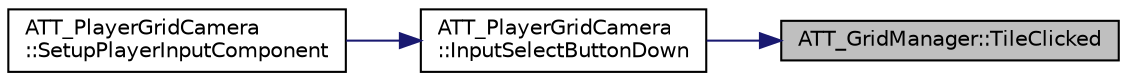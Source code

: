 digraph "ATT_GridManager::TileClicked"
{
 // LATEX_PDF_SIZE
  edge [fontname="Helvetica",fontsize="10",labelfontname="Helvetica",labelfontsize="10"];
  node [fontname="Helvetica",fontsize="10",shape=record];
  rankdir="RL";
  Node143 [label="ATT_GridManager::TileClicked",height=0.2,width=0.4,color="black", fillcolor="grey75", style="filled", fontcolor="black",tooltip=" "];
  Node143 -> Node144 [dir="back",color="midnightblue",fontsize="10",style="solid",fontname="Helvetica"];
  Node144 [label="ATT_PlayerGridCamera\l::InputSelectButtonDown",height=0.2,width=0.4,color="black", fillcolor="white", style="filled",URL="$class_a_t_t___player_grid_camera.html#aa393b50d508c21a1dd8faae484d96407",tooltip=" "];
  Node144 -> Node145 [dir="back",color="midnightblue",fontsize="10",style="solid",fontname="Helvetica"];
  Node145 [label="ATT_PlayerGridCamera\l::SetupPlayerInputComponent",height=0.2,width=0.4,color="black", fillcolor="white", style="filled",URL="$class_a_t_t___player_grid_camera.html#a2ca56f44eba6e5ce19650dbc40f1af18",tooltip=" "];
}
